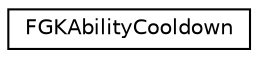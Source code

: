 digraph "Graphical Class Hierarchy"
{
 // LATEX_PDF_SIZE
  edge [fontname="Helvetica",fontsize="10",labelfontname="Helvetica",labelfontsize="10"];
  node [fontname="Helvetica",fontsize="10",shape=record];
  rankdir="LR";
  Node0 [label="FGKAbilityCooldown",height=0.2,width=0.4,color="black", fillcolor="white", style="filled",URL="$structFGKAbilityCooldown.html",tooltip=" "];
}
